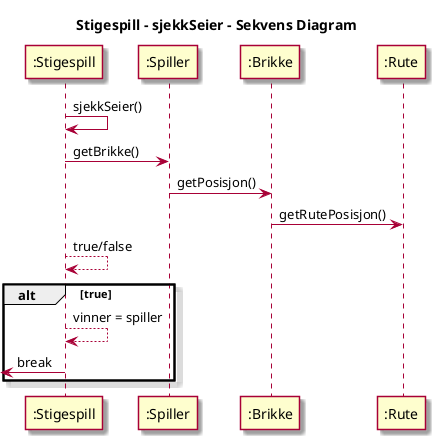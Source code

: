 @startuml Sekvens_spill_sjekkSeier

skin rose

title "Stigespill - sjekkSeier - Sekvens Diagram"

participant ":Stigespill" as sp
participant ":Spiller" as s
participant ":Brikke" as br
participant ":Rute" as r

!startsub sjekkSeier
sp -> sp: sjekkSeier()
sp -> s: getBrikke()
s -> br: getPosisjon()
br -> r: getRutePosisjon()
sp --> sp: true/false
alt true
	sp --> sp: vinner = spiller
	<- sp: break
end
!endsub

@enduml
